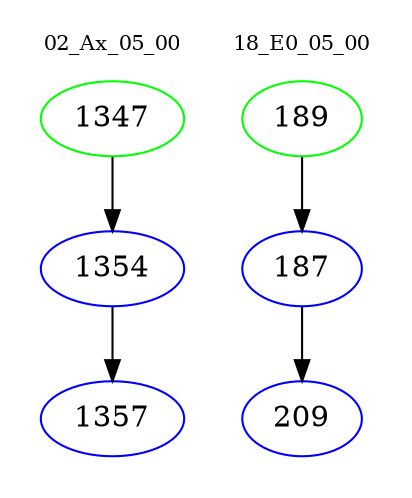 digraph{
subgraph cluster_0 {
color = white
label = "02_Ax_05_00";
fontsize=10;
T0_1347 [label="1347", color="green"]
T0_1347 -> T0_1354 [color="black"]
T0_1354 [label="1354", color="blue"]
T0_1354 -> T0_1357 [color="black"]
T0_1357 [label="1357", color="blue"]
}
subgraph cluster_1 {
color = white
label = "18_E0_05_00";
fontsize=10;
T1_189 [label="189", color="green"]
T1_189 -> T1_187 [color="black"]
T1_187 [label="187", color="blue"]
T1_187 -> T1_209 [color="black"]
T1_209 [label="209", color="blue"]
}
}
